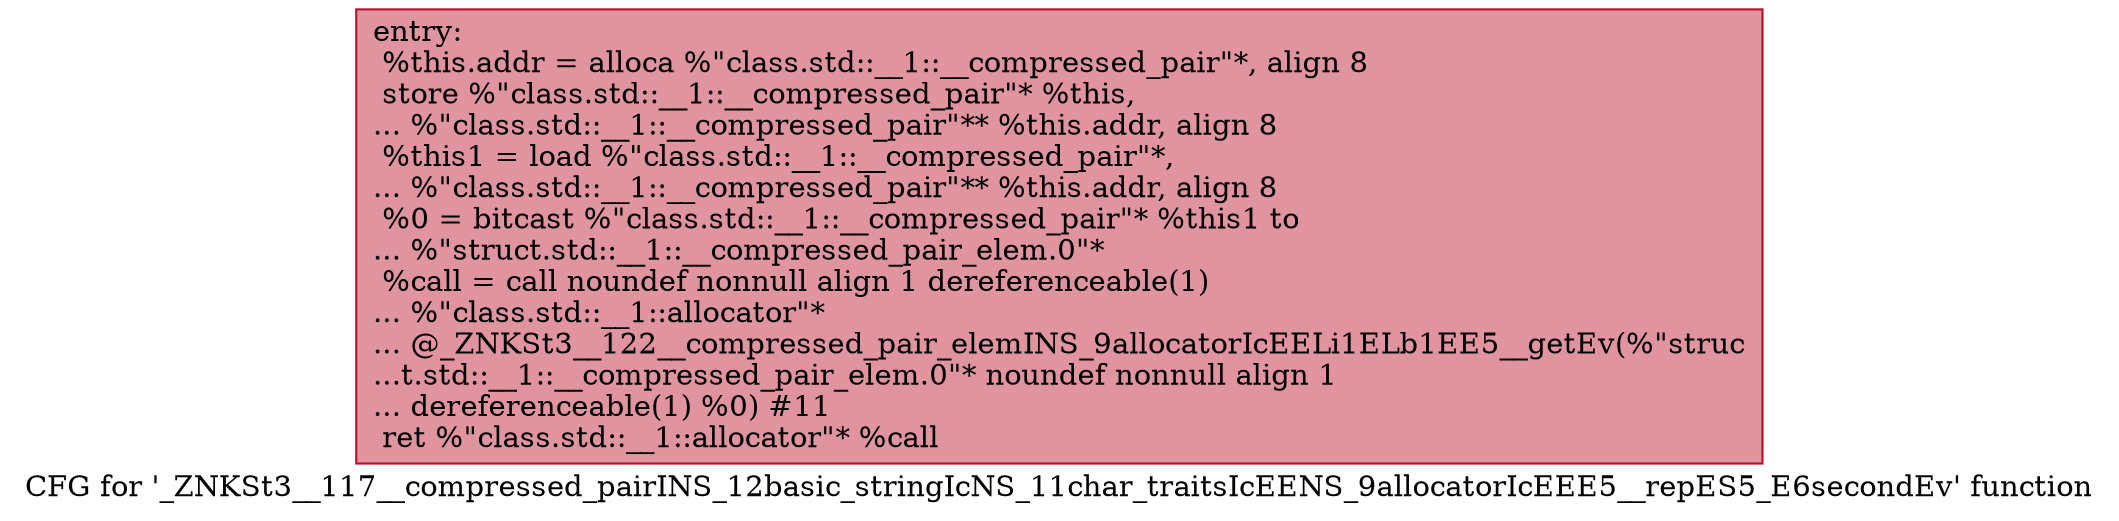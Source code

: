digraph "CFG for '_ZNKSt3__117__compressed_pairINS_12basic_stringIcNS_11char_traitsIcEENS_9allocatorIcEEE5__repES5_E6secondEv' function" {
	label="CFG for '_ZNKSt3__117__compressed_pairINS_12basic_stringIcNS_11char_traitsIcEENS_9allocatorIcEEE5__repES5_E6secondEv' function";

	Node0x6000004dee00 [shape=record,color="#b70d28ff", style=filled, fillcolor="#b70d2870",label="{entry:\l  %this.addr = alloca %\"class.std::__1::__compressed_pair\"*, align 8\l  store %\"class.std::__1::__compressed_pair\"* %this,\l... %\"class.std::__1::__compressed_pair\"** %this.addr, align 8\l  %this1 = load %\"class.std::__1::__compressed_pair\"*,\l... %\"class.std::__1::__compressed_pair\"** %this.addr, align 8\l  %0 = bitcast %\"class.std::__1::__compressed_pair\"* %this1 to\l... %\"struct.std::__1::__compressed_pair_elem.0\"*\l  %call = call noundef nonnull align 1 dereferenceable(1)\l... %\"class.std::__1::allocator\"*\l... @_ZNKSt3__122__compressed_pair_elemINS_9allocatorIcEELi1ELb1EE5__getEv(%\"struc\l...t.std::__1::__compressed_pair_elem.0\"* noundef nonnull align 1\l... dereferenceable(1) %0) #11\l  ret %\"class.std::__1::allocator\"* %call\l}"];
}
